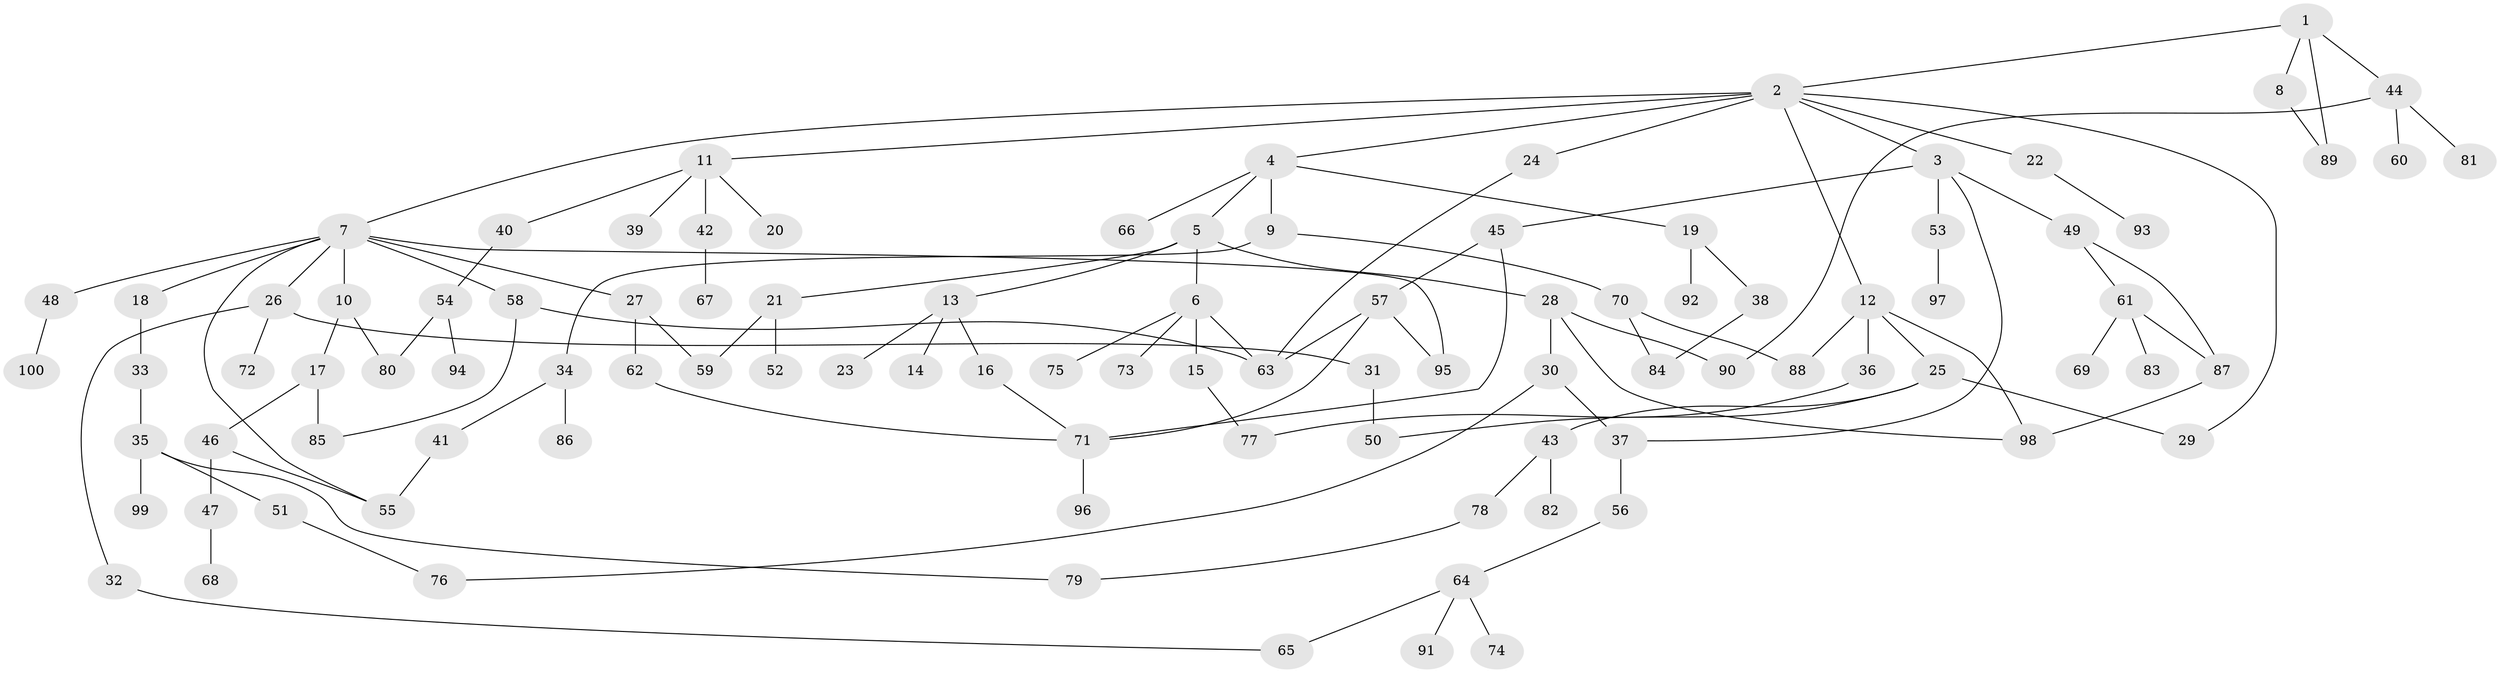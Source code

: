 // Generated by graph-tools (version 1.1) at 2025/54/02/21/25 11:54:43]
// undirected, 100 vertices, 125 edges
graph export_dot {
graph [start="1"]
  node [color=gray90,style=filled];
  1;
  2;
  3;
  4;
  5;
  6;
  7;
  8;
  9;
  10;
  11;
  12;
  13;
  14;
  15;
  16;
  17;
  18;
  19;
  20;
  21;
  22;
  23;
  24;
  25;
  26;
  27;
  28;
  29;
  30;
  31;
  32;
  33;
  34;
  35;
  36;
  37;
  38;
  39;
  40;
  41;
  42;
  43;
  44;
  45;
  46;
  47;
  48;
  49;
  50;
  51;
  52;
  53;
  54;
  55;
  56;
  57;
  58;
  59;
  60;
  61;
  62;
  63;
  64;
  65;
  66;
  67;
  68;
  69;
  70;
  71;
  72;
  73;
  74;
  75;
  76;
  77;
  78;
  79;
  80;
  81;
  82;
  83;
  84;
  85;
  86;
  87;
  88;
  89;
  90;
  91;
  92;
  93;
  94;
  95;
  96;
  97;
  98;
  99;
  100;
  1 -- 2;
  1 -- 8;
  1 -- 44;
  1 -- 89;
  2 -- 3;
  2 -- 4;
  2 -- 7;
  2 -- 11;
  2 -- 12;
  2 -- 22;
  2 -- 24;
  2 -- 29;
  3 -- 37;
  3 -- 45;
  3 -- 49;
  3 -- 53;
  4 -- 5;
  4 -- 9;
  4 -- 19;
  4 -- 66;
  5 -- 6;
  5 -- 13;
  5 -- 21;
  5 -- 28;
  6 -- 15;
  6 -- 73;
  6 -- 75;
  6 -- 63;
  7 -- 10;
  7 -- 18;
  7 -- 26;
  7 -- 27;
  7 -- 48;
  7 -- 58;
  7 -- 55;
  7 -- 95;
  8 -- 89;
  9 -- 34;
  9 -- 70;
  10 -- 17;
  10 -- 80;
  11 -- 20;
  11 -- 39;
  11 -- 40;
  11 -- 42;
  12 -- 25;
  12 -- 36;
  12 -- 88;
  12 -- 98;
  13 -- 14;
  13 -- 16;
  13 -- 23;
  15 -- 77;
  16 -- 71;
  17 -- 46;
  17 -- 85;
  18 -- 33;
  19 -- 38;
  19 -- 92;
  21 -- 52;
  21 -- 59;
  22 -- 93;
  24 -- 63;
  25 -- 29;
  25 -- 43;
  25 -- 50;
  26 -- 31;
  26 -- 32;
  26 -- 72;
  27 -- 62;
  27 -- 59;
  28 -- 30;
  28 -- 90;
  28 -- 98;
  30 -- 37;
  30 -- 76;
  31 -- 50;
  32 -- 65;
  33 -- 35;
  34 -- 41;
  34 -- 86;
  35 -- 51;
  35 -- 99;
  35 -- 79;
  36 -- 77;
  37 -- 56;
  38 -- 84;
  40 -- 54;
  41 -- 55;
  42 -- 67;
  43 -- 78;
  43 -- 82;
  44 -- 60;
  44 -- 81;
  44 -- 90;
  45 -- 57;
  45 -- 71;
  46 -- 47;
  46 -- 55;
  47 -- 68;
  48 -- 100;
  49 -- 61;
  49 -- 87;
  51 -- 76;
  53 -- 97;
  54 -- 80;
  54 -- 94;
  56 -- 64;
  57 -- 63;
  57 -- 95;
  57 -- 71;
  58 -- 85;
  58 -- 63;
  61 -- 69;
  61 -- 83;
  61 -- 87;
  62 -- 71;
  64 -- 74;
  64 -- 91;
  64 -- 65;
  70 -- 84;
  70 -- 88;
  71 -- 96;
  78 -- 79;
  87 -- 98;
}
